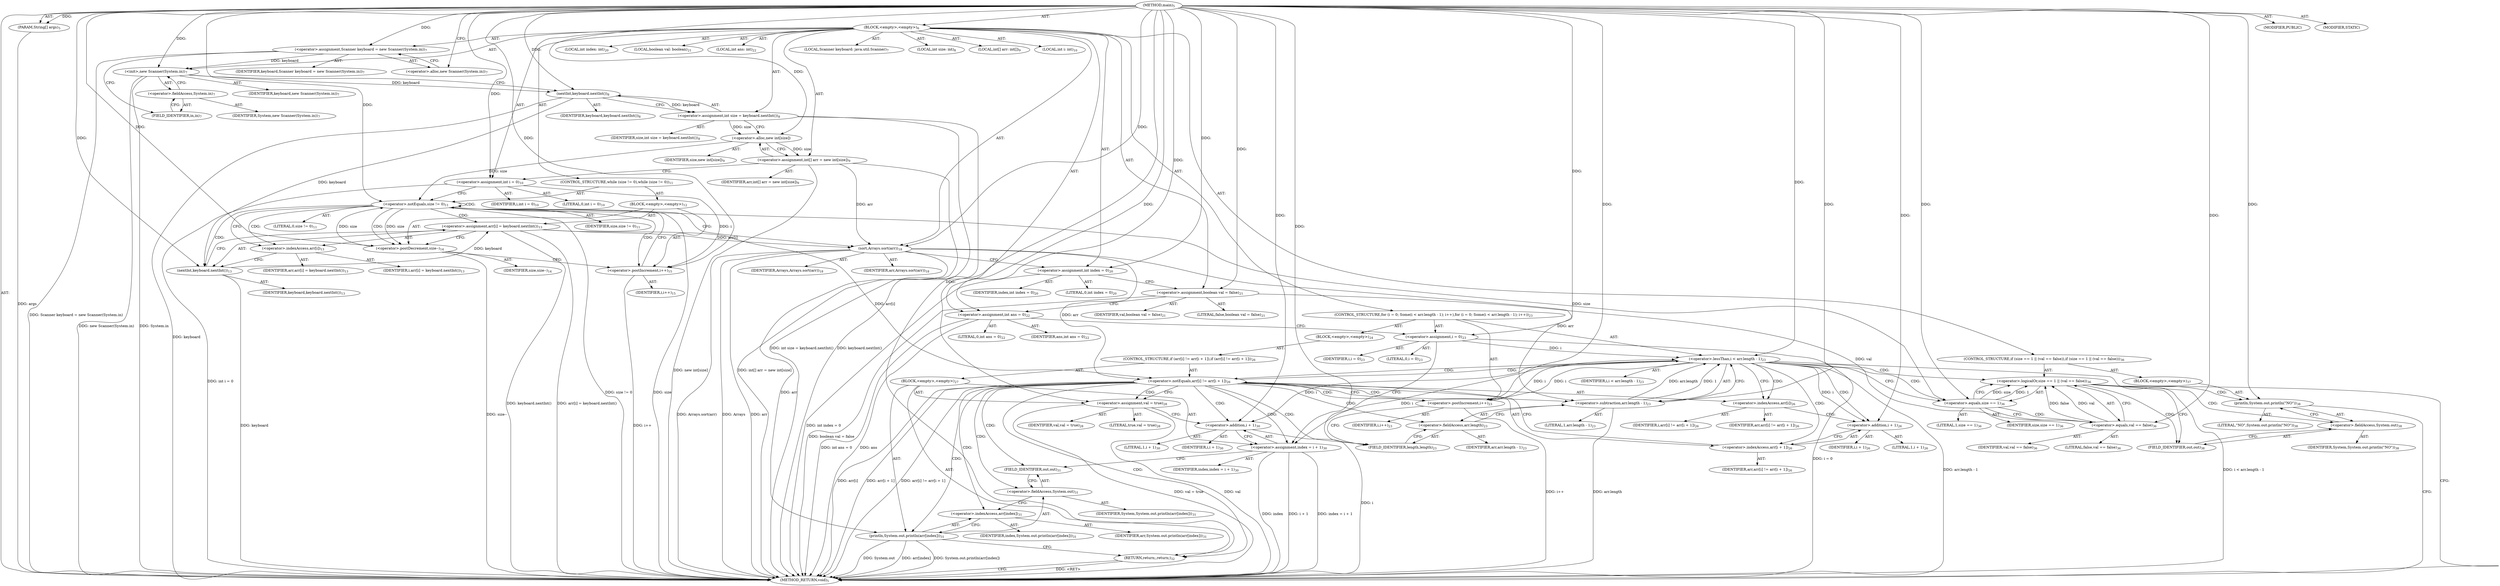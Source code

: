 digraph "main" {  
"19" [label = <(METHOD,main)<SUB>5</SUB>> ]
"20" [label = <(PARAM,String[] args)<SUB>5</SUB>> ]
"21" [label = <(BLOCK,&lt;empty&gt;,&lt;empty&gt;)<SUB>6</SUB>> ]
"4" [label = <(LOCAL,Scanner keyboard: java.util.Scanner)<SUB>7</SUB>> ]
"22" [label = <(&lt;operator&gt;.assignment,Scanner keyboard = new Scanner(System.in))<SUB>7</SUB>> ]
"23" [label = <(IDENTIFIER,keyboard,Scanner keyboard = new Scanner(System.in))<SUB>7</SUB>> ]
"24" [label = <(&lt;operator&gt;.alloc,new Scanner(System.in))<SUB>7</SUB>> ]
"25" [label = <(&lt;init&gt;,new Scanner(System.in))<SUB>7</SUB>> ]
"3" [label = <(IDENTIFIER,keyboard,new Scanner(System.in))<SUB>7</SUB>> ]
"26" [label = <(&lt;operator&gt;.fieldAccess,System.in)<SUB>7</SUB>> ]
"27" [label = <(IDENTIFIER,System,new Scanner(System.in))<SUB>7</SUB>> ]
"28" [label = <(FIELD_IDENTIFIER,in,in)<SUB>7</SUB>> ]
"29" [label = <(LOCAL,int size: int)<SUB>8</SUB>> ]
"30" [label = <(&lt;operator&gt;.assignment,int size = keyboard.nextInt())<SUB>8</SUB>> ]
"31" [label = <(IDENTIFIER,size,int size = keyboard.nextInt())<SUB>8</SUB>> ]
"32" [label = <(nextInt,keyboard.nextInt())<SUB>8</SUB>> ]
"33" [label = <(IDENTIFIER,keyboard,keyboard.nextInt())<SUB>8</SUB>> ]
"34" [label = <(LOCAL,int[] arr: int[])<SUB>9</SUB>> ]
"35" [label = <(&lt;operator&gt;.assignment,int[] arr = new int[size])<SUB>9</SUB>> ]
"36" [label = <(IDENTIFIER,arr,int[] arr = new int[size])<SUB>9</SUB>> ]
"37" [label = <(&lt;operator&gt;.alloc,new int[size])> ]
"38" [label = <(IDENTIFIER,size,new int[size])<SUB>9</SUB>> ]
"39" [label = <(LOCAL,int i: int)<SUB>10</SUB>> ]
"40" [label = <(&lt;operator&gt;.assignment,int i = 0)<SUB>10</SUB>> ]
"41" [label = <(IDENTIFIER,i,int i = 0)<SUB>10</SUB>> ]
"42" [label = <(LITERAL,0,int i = 0)<SUB>10</SUB>> ]
"43" [label = <(CONTROL_STRUCTURE,while (size != 0),while (size != 0))<SUB>11</SUB>> ]
"44" [label = <(&lt;operator&gt;.notEquals,size != 0)<SUB>11</SUB>> ]
"45" [label = <(IDENTIFIER,size,size != 0)<SUB>11</SUB>> ]
"46" [label = <(LITERAL,0,size != 0)<SUB>11</SUB>> ]
"47" [label = <(BLOCK,&lt;empty&gt;,&lt;empty&gt;)<SUB>12</SUB>> ]
"48" [label = <(&lt;operator&gt;.assignment,arr[i] = keyboard.nextInt())<SUB>13</SUB>> ]
"49" [label = <(&lt;operator&gt;.indexAccess,arr[i])<SUB>13</SUB>> ]
"50" [label = <(IDENTIFIER,arr,arr[i] = keyboard.nextInt())<SUB>13</SUB>> ]
"51" [label = <(IDENTIFIER,i,arr[i] = keyboard.nextInt())<SUB>13</SUB>> ]
"52" [label = <(nextInt,keyboard.nextInt())<SUB>13</SUB>> ]
"53" [label = <(IDENTIFIER,keyboard,keyboard.nextInt())<SUB>13</SUB>> ]
"54" [label = <(&lt;operator&gt;.postDecrement,size--)<SUB>14</SUB>> ]
"55" [label = <(IDENTIFIER,size,size--)<SUB>14</SUB>> ]
"56" [label = <(&lt;operator&gt;.postIncrement,i++)<SUB>15</SUB>> ]
"57" [label = <(IDENTIFIER,i,i++)<SUB>15</SUB>> ]
"58" [label = <(sort,Arrays.sort(arr))<SUB>18</SUB>> ]
"59" [label = <(IDENTIFIER,Arrays,Arrays.sort(arr))<SUB>18</SUB>> ]
"60" [label = <(IDENTIFIER,arr,Arrays.sort(arr))<SUB>18</SUB>> ]
"61" [label = <(LOCAL,int index: int)<SUB>20</SUB>> ]
"62" [label = <(&lt;operator&gt;.assignment,int index = 0)<SUB>20</SUB>> ]
"63" [label = <(IDENTIFIER,index,int index = 0)<SUB>20</SUB>> ]
"64" [label = <(LITERAL,0,int index = 0)<SUB>20</SUB>> ]
"65" [label = <(LOCAL,boolean val: boolean)<SUB>21</SUB>> ]
"66" [label = <(&lt;operator&gt;.assignment,boolean val = false)<SUB>21</SUB>> ]
"67" [label = <(IDENTIFIER,val,boolean val = false)<SUB>21</SUB>> ]
"68" [label = <(LITERAL,false,boolean val = false)<SUB>21</SUB>> ]
"69" [label = <(LOCAL,int ans: int)<SUB>22</SUB>> ]
"70" [label = <(&lt;operator&gt;.assignment,int ans = 0)<SUB>22</SUB>> ]
"71" [label = <(IDENTIFIER,ans,int ans = 0)<SUB>22</SUB>> ]
"72" [label = <(LITERAL,0,int ans = 0)<SUB>22</SUB>> ]
"73" [label = <(CONTROL_STRUCTURE,for (i = 0; Some(i &lt; arr.length - 1); i++),for (i = 0; Some(i &lt; arr.length - 1); i++))<SUB>23</SUB>> ]
"74" [label = <(&lt;operator&gt;.assignment,i = 0)<SUB>23</SUB>> ]
"75" [label = <(IDENTIFIER,i,i = 0)<SUB>23</SUB>> ]
"76" [label = <(LITERAL,0,i = 0)<SUB>23</SUB>> ]
"77" [label = <(&lt;operator&gt;.lessThan,i &lt; arr.length - 1)<SUB>23</SUB>> ]
"78" [label = <(IDENTIFIER,i,i &lt; arr.length - 1)<SUB>23</SUB>> ]
"79" [label = <(&lt;operator&gt;.subtraction,arr.length - 1)<SUB>23</SUB>> ]
"80" [label = <(&lt;operator&gt;.fieldAccess,arr.length)<SUB>23</SUB>> ]
"81" [label = <(IDENTIFIER,arr,arr.length - 1)<SUB>23</SUB>> ]
"82" [label = <(FIELD_IDENTIFIER,length,length)<SUB>23</SUB>> ]
"83" [label = <(LITERAL,1,arr.length - 1)<SUB>23</SUB>> ]
"84" [label = <(&lt;operator&gt;.postIncrement,i++)<SUB>23</SUB>> ]
"85" [label = <(IDENTIFIER,i,i++)<SUB>23</SUB>> ]
"86" [label = <(BLOCK,&lt;empty&gt;,&lt;empty&gt;)<SUB>24</SUB>> ]
"87" [label = <(CONTROL_STRUCTURE,if (arr[i] != arr[i + 1]),if (arr[i] != arr[i + 1]))<SUB>26</SUB>> ]
"88" [label = <(&lt;operator&gt;.notEquals,arr[i] != arr[i + 1])<SUB>26</SUB>> ]
"89" [label = <(&lt;operator&gt;.indexAccess,arr[i])<SUB>26</SUB>> ]
"90" [label = <(IDENTIFIER,arr,arr[i] != arr[i + 1])<SUB>26</SUB>> ]
"91" [label = <(IDENTIFIER,i,arr[i] != arr[i + 1])<SUB>26</SUB>> ]
"92" [label = <(&lt;operator&gt;.indexAccess,arr[i + 1])<SUB>26</SUB>> ]
"93" [label = <(IDENTIFIER,arr,arr[i] != arr[i + 1])<SUB>26</SUB>> ]
"94" [label = <(&lt;operator&gt;.addition,i + 1)<SUB>26</SUB>> ]
"95" [label = <(IDENTIFIER,i,i + 1)<SUB>26</SUB>> ]
"96" [label = <(LITERAL,1,i + 1)<SUB>26</SUB>> ]
"97" [label = <(BLOCK,&lt;empty&gt;,&lt;empty&gt;)<SUB>27</SUB>> ]
"98" [label = <(&lt;operator&gt;.assignment,val = true)<SUB>28</SUB>> ]
"99" [label = <(IDENTIFIER,val,val = true)<SUB>28</SUB>> ]
"100" [label = <(LITERAL,true,val = true)<SUB>28</SUB>> ]
"101" [label = <(&lt;operator&gt;.assignment,index = i + 1)<SUB>30</SUB>> ]
"102" [label = <(IDENTIFIER,index,index = i + 1)<SUB>30</SUB>> ]
"103" [label = <(&lt;operator&gt;.addition,i + 1)<SUB>30</SUB>> ]
"104" [label = <(IDENTIFIER,i,i + 1)<SUB>30</SUB>> ]
"105" [label = <(LITERAL,1,i + 1)<SUB>30</SUB>> ]
"106" [label = <(println,System.out.println(arr[index]))<SUB>31</SUB>> ]
"107" [label = <(&lt;operator&gt;.fieldAccess,System.out)<SUB>31</SUB>> ]
"108" [label = <(IDENTIFIER,System,System.out.println(arr[index]))<SUB>31</SUB>> ]
"109" [label = <(FIELD_IDENTIFIER,out,out)<SUB>31</SUB>> ]
"110" [label = <(&lt;operator&gt;.indexAccess,arr[index])<SUB>31</SUB>> ]
"111" [label = <(IDENTIFIER,arr,System.out.println(arr[index]))<SUB>31</SUB>> ]
"112" [label = <(IDENTIFIER,index,System.out.println(arr[index]))<SUB>31</SUB>> ]
"113" [label = <(RETURN,return;,return;)<SUB>32</SUB>> ]
"114" [label = <(CONTROL_STRUCTURE,if (size == 1 || (val == false)),if (size == 1 || (val == false)))<SUB>36</SUB>> ]
"115" [label = <(&lt;operator&gt;.logicalOr,size == 1 || (val == false))<SUB>36</SUB>> ]
"116" [label = <(&lt;operator&gt;.equals,size == 1)<SUB>36</SUB>> ]
"117" [label = <(IDENTIFIER,size,size == 1)<SUB>36</SUB>> ]
"118" [label = <(LITERAL,1,size == 1)<SUB>36</SUB>> ]
"119" [label = <(&lt;operator&gt;.equals,val == false)<SUB>36</SUB>> ]
"120" [label = <(IDENTIFIER,val,val == false)<SUB>36</SUB>> ]
"121" [label = <(LITERAL,false,val == false)<SUB>36</SUB>> ]
"122" [label = <(BLOCK,&lt;empty&gt;,&lt;empty&gt;)<SUB>37</SUB>> ]
"123" [label = <(println,System.out.println(&quot;NO&quot;))<SUB>38</SUB>> ]
"124" [label = <(&lt;operator&gt;.fieldAccess,System.out)<SUB>38</SUB>> ]
"125" [label = <(IDENTIFIER,System,System.out.println(&quot;NO&quot;))<SUB>38</SUB>> ]
"126" [label = <(FIELD_IDENTIFIER,out,out)<SUB>38</SUB>> ]
"127" [label = <(LITERAL,&quot;NO&quot;,System.out.println(&quot;NO&quot;))<SUB>38</SUB>> ]
"128" [label = <(MODIFIER,PUBLIC)> ]
"129" [label = <(MODIFIER,STATIC)> ]
"130" [label = <(METHOD_RETURN,void)<SUB>5</SUB>> ]
  "19" -> "20"  [ label = "AST: "] 
  "19" -> "21"  [ label = "AST: "] 
  "19" -> "128"  [ label = "AST: "] 
  "19" -> "129"  [ label = "AST: "] 
  "19" -> "130"  [ label = "AST: "] 
  "21" -> "4"  [ label = "AST: "] 
  "21" -> "22"  [ label = "AST: "] 
  "21" -> "25"  [ label = "AST: "] 
  "21" -> "29"  [ label = "AST: "] 
  "21" -> "30"  [ label = "AST: "] 
  "21" -> "34"  [ label = "AST: "] 
  "21" -> "35"  [ label = "AST: "] 
  "21" -> "39"  [ label = "AST: "] 
  "21" -> "40"  [ label = "AST: "] 
  "21" -> "43"  [ label = "AST: "] 
  "21" -> "58"  [ label = "AST: "] 
  "21" -> "61"  [ label = "AST: "] 
  "21" -> "62"  [ label = "AST: "] 
  "21" -> "65"  [ label = "AST: "] 
  "21" -> "66"  [ label = "AST: "] 
  "21" -> "69"  [ label = "AST: "] 
  "21" -> "70"  [ label = "AST: "] 
  "21" -> "73"  [ label = "AST: "] 
  "21" -> "114"  [ label = "AST: "] 
  "22" -> "23"  [ label = "AST: "] 
  "22" -> "24"  [ label = "AST: "] 
  "25" -> "3"  [ label = "AST: "] 
  "25" -> "26"  [ label = "AST: "] 
  "26" -> "27"  [ label = "AST: "] 
  "26" -> "28"  [ label = "AST: "] 
  "30" -> "31"  [ label = "AST: "] 
  "30" -> "32"  [ label = "AST: "] 
  "32" -> "33"  [ label = "AST: "] 
  "35" -> "36"  [ label = "AST: "] 
  "35" -> "37"  [ label = "AST: "] 
  "37" -> "38"  [ label = "AST: "] 
  "40" -> "41"  [ label = "AST: "] 
  "40" -> "42"  [ label = "AST: "] 
  "43" -> "44"  [ label = "AST: "] 
  "43" -> "47"  [ label = "AST: "] 
  "44" -> "45"  [ label = "AST: "] 
  "44" -> "46"  [ label = "AST: "] 
  "47" -> "48"  [ label = "AST: "] 
  "47" -> "54"  [ label = "AST: "] 
  "47" -> "56"  [ label = "AST: "] 
  "48" -> "49"  [ label = "AST: "] 
  "48" -> "52"  [ label = "AST: "] 
  "49" -> "50"  [ label = "AST: "] 
  "49" -> "51"  [ label = "AST: "] 
  "52" -> "53"  [ label = "AST: "] 
  "54" -> "55"  [ label = "AST: "] 
  "56" -> "57"  [ label = "AST: "] 
  "58" -> "59"  [ label = "AST: "] 
  "58" -> "60"  [ label = "AST: "] 
  "62" -> "63"  [ label = "AST: "] 
  "62" -> "64"  [ label = "AST: "] 
  "66" -> "67"  [ label = "AST: "] 
  "66" -> "68"  [ label = "AST: "] 
  "70" -> "71"  [ label = "AST: "] 
  "70" -> "72"  [ label = "AST: "] 
  "73" -> "74"  [ label = "AST: "] 
  "73" -> "77"  [ label = "AST: "] 
  "73" -> "84"  [ label = "AST: "] 
  "73" -> "86"  [ label = "AST: "] 
  "74" -> "75"  [ label = "AST: "] 
  "74" -> "76"  [ label = "AST: "] 
  "77" -> "78"  [ label = "AST: "] 
  "77" -> "79"  [ label = "AST: "] 
  "79" -> "80"  [ label = "AST: "] 
  "79" -> "83"  [ label = "AST: "] 
  "80" -> "81"  [ label = "AST: "] 
  "80" -> "82"  [ label = "AST: "] 
  "84" -> "85"  [ label = "AST: "] 
  "86" -> "87"  [ label = "AST: "] 
  "87" -> "88"  [ label = "AST: "] 
  "87" -> "97"  [ label = "AST: "] 
  "88" -> "89"  [ label = "AST: "] 
  "88" -> "92"  [ label = "AST: "] 
  "89" -> "90"  [ label = "AST: "] 
  "89" -> "91"  [ label = "AST: "] 
  "92" -> "93"  [ label = "AST: "] 
  "92" -> "94"  [ label = "AST: "] 
  "94" -> "95"  [ label = "AST: "] 
  "94" -> "96"  [ label = "AST: "] 
  "97" -> "98"  [ label = "AST: "] 
  "97" -> "101"  [ label = "AST: "] 
  "97" -> "106"  [ label = "AST: "] 
  "97" -> "113"  [ label = "AST: "] 
  "98" -> "99"  [ label = "AST: "] 
  "98" -> "100"  [ label = "AST: "] 
  "101" -> "102"  [ label = "AST: "] 
  "101" -> "103"  [ label = "AST: "] 
  "103" -> "104"  [ label = "AST: "] 
  "103" -> "105"  [ label = "AST: "] 
  "106" -> "107"  [ label = "AST: "] 
  "106" -> "110"  [ label = "AST: "] 
  "107" -> "108"  [ label = "AST: "] 
  "107" -> "109"  [ label = "AST: "] 
  "110" -> "111"  [ label = "AST: "] 
  "110" -> "112"  [ label = "AST: "] 
  "114" -> "115"  [ label = "AST: "] 
  "114" -> "122"  [ label = "AST: "] 
  "115" -> "116"  [ label = "AST: "] 
  "115" -> "119"  [ label = "AST: "] 
  "116" -> "117"  [ label = "AST: "] 
  "116" -> "118"  [ label = "AST: "] 
  "119" -> "120"  [ label = "AST: "] 
  "119" -> "121"  [ label = "AST: "] 
  "122" -> "123"  [ label = "AST: "] 
  "123" -> "124"  [ label = "AST: "] 
  "123" -> "127"  [ label = "AST: "] 
  "124" -> "125"  [ label = "AST: "] 
  "124" -> "126"  [ label = "AST: "] 
  "22" -> "28"  [ label = "CFG: "] 
  "25" -> "32"  [ label = "CFG: "] 
  "30" -> "37"  [ label = "CFG: "] 
  "35" -> "40"  [ label = "CFG: "] 
  "40" -> "44"  [ label = "CFG: "] 
  "58" -> "62"  [ label = "CFG: "] 
  "62" -> "66"  [ label = "CFG: "] 
  "66" -> "70"  [ label = "CFG: "] 
  "70" -> "74"  [ label = "CFG: "] 
  "24" -> "22"  [ label = "CFG: "] 
  "26" -> "25"  [ label = "CFG: "] 
  "32" -> "30"  [ label = "CFG: "] 
  "37" -> "35"  [ label = "CFG: "] 
  "44" -> "49"  [ label = "CFG: "] 
  "44" -> "58"  [ label = "CFG: "] 
  "74" -> "82"  [ label = "CFG: "] 
  "77" -> "89"  [ label = "CFG: "] 
  "77" -> "116"  [ label = "CFG: "] 
  "84" -> "82"  [ label = "CFG: "] 
  "115" -> "130"  [ label = "CFG: "] 
  "115" -> "126"  [ label = "CFG: "] 
  "28" -> "26"  [ label = "CFG: "] 
  "48" -> "54"  [ label = "CFG: "] 
  "54" -> "56"  [ label = "CFG: "] 
  "56" -> "44"  [ label = "CFG: "] 
  "79" -> "77"  [ label = "CFG: "] 
  "116" -> "115"  [ label = "CFG: "] 
  "116" -> "119"  [ label = "CFG: "] 
  "119" -> "115"  [ label = "CFG: "] 
  "123" -> "130"  [ label = "CFG: "] 
  "49" -> "52"  [ label = "CFG: "] 
  "52" -> "48"  [ label = "CFG: "] 
  "80" -> "79"  [ label = "CFG: "] 
  "88" -> "98"  [ label = "CFG: "] 
  "88" -> "84"  [ label = "CFG: "] 
  "124" -> "123"  [ label = "CFG: "] 
  "82" -> "80"  [ label = "CFG: "] 
  "89" -> "94"  [ label = "CFG: "] 
  "92" -> "88"  [ label = "CFG: "] 
  "98" -> "103"  [ label = "CFG: "] 
  "101" -> "109"  [ label = "CFG: "] 
  "106" -> "113"  [ label = "CFG: "] 
  "113" -> "130"  [ label = "CFG: "] 
  "126" -> "124"  [ label = "CFG: "] 
  "94" -> "92"  [ label = "CFG: "] 
  "103" -> "101"  [ label = "CFG: "] 
  "107" -> "110"  [ label = "CFG: "] 
  "110" -> "106"  [ label = "CFG: "] 
  "109" -> "107"  [ label = "CFG: "] 
  "19" -> "24"  [ label = "CFG: "] 
  "113" -> "130"  [ label = "DDG: &lt;RET&gt;"] 
  "20" -> "130"  [ label = "DDG: args"] 
  "22" -> "130"  [ label = "DDG: Scanner keyboard = new Scanner(System.in)"] 
  "25" -> "130"  [ label = "DDG: System.in"] 
  "25" -> "130"  [ label = "DDG: new Scanner(System.in)"] 
  "32" -> "130"  [ label = "DDG: keyboard"] 
  "30" -> "130"  [ label = "DDG: keyboard.nextInt()"] 
  "30" -> "130"  [ label = "DDG: int size = keyboard.nextInt()"] 
  "35" -> "130"  [ label = "DDG: new int[size]"] 
  "35" -> "130"  [ label = "DDG: int[] arr = new int[size]"] 
  "40" -> "130"  [ label = "DDG: int i = 0"] 
  "44" -> "130"  [ label = "DDG: size"] 
  "44" -> "130"  [ label = "DDG: size != 0"] 
  "58" -> "130"  [ label = "DDG: arr"] 
  "58" -> "130"  [ label = "DDG: Arrays.sort(arr)"] 
  "62" -> "130"  [ label = "DDG: int index = 0"] 
  "66" -> "130"  [ label = "DDG: boolean val = false"] 
  "70" -> "130"  [ label = "DDG: ans"] 
  "70" -> "130"  [ label = "DDG: int ans = 0"] 
  "74" -> "130"  [ label = "DDG: i = 0"] 
  "79" -> "130"  [ label = "DDG: arr.length"] 
  "77" -> "130"  [ label = "DDG: arr.length - 1"] 
  "77" -> "130"  [ label = "DDG: i &lt; arr.length - 1"] 
  "88" -> "130"  [ label = "DDG: arr[i]"] 
  "88" -> "130"  [ label = "DDG: arr[i + 1]"] 
  "88" -> "130"  [ label = "DDG: arr[i] != arr[i + 1]"] 
  "84" -> "130"  [ label = "DDG: i++"] 
  "98" -> "130"  [ label = "DDG: val"] 
  "98" -> "130"  [ label = "DDG: val = true"] 
  "101" -> "130"  [ label = "DDG: index"] 
  "103" -> "130"  [ label = "DDG: i"] 
  "101" -> "130"  [ label = "DDG: i + 1"] 
  "101" -> "130"  [ label = "DDG: index = i + 1"] 
  "106" -> "130"  [ label = "DDG: System.out"] 
  "106" -> "130"  [ label = "DDG: arr[index]"] 
  "106" -> "130"  [ label = "DDG: System.out.println(arr[index])"] 
  "52" -> "130"  [ label = "DDG: keyboard"] 
  "48" -> "130"  [ label = "DDG: keyboard.nextInt()"] 
  "48" -> "130"  [ label = "DDG: arr[i] = keyboard.nextInt()"] 
  "54" -> "130"  [ label = "DDG: size--"] 
  "56" -> "130"  [ label = "DDG: i++"] 
  "58" -> "130"  [ label = "DDG: Arrays"] 
  "19" -> "20"  [ label = "DDG: "] 
  "19" -> "22"  [ label = "DDG: "] 
  "32" -> "30"  [ label = "DDG: keyboard"] 
  "37" -> "35"  [ label = "DDG: size"] 
  "19" -> "40"  [ label = "DDG: "] 
  "19" -> "62"  [ label = "DDG: "] 
  "19" -> "66"  [ label = "DDG: "] 
  "19" -> "70"  [ label = "DDG: "] 
  "22" -> "25"  [ label = "DDG: keyboard"] 
  "19" -> "25"  [ label = "DDG: "] 
  "19" -> "58"  [ label = "DDG: "] 
  "35" -> "58"  [ label = "DDG: arr"] 
  "48" -> "58"  [ label = "DDG: arr[i]"] 
  "19" -> "74"  [ label = "DDG: "] 
  "25" -> "32"  [ label = "DDG: keyboard"] 
  "19" -> "32"  [ label = "DDG: "] 
  "30" -> "37"  [ label = "DDG: size"] 
  "19" -> "37"  [ label = "DDG: "] 
  "37" -> "44"  [ label = "DDG: size"] 
  "54" -> "44"  [ label = "DDG: size"] 
  "19" -> "44"  [ label = "DDG: "] 
  "52" -> "48"  [ label = "DDG: keyboard"] 
  "74" -> "77"  [ label = "DDG: i"] 
  "84" -> "77"  [ label = "DDG: i"] 
  "19" -> "77"  [ label = "DDG: "] 
  "79" -> "77"  [ label = "DDG: arr.length"] 
  "79" -> "77"  [ label = "DDG: 1"] 
  "19" -> "84"  [ label = "DDG: "] 
  "77" -> "84"  [ label = "DDG: i"] 
  "116" -> "115"  [ label = "DDG: size"] 
  "116" -> "115"  [ label = "DDG: 1"] 
  "119" -> "115"  [ label = "DDG: val"] 
  "119" -> "115"  [ label = "DDG: false"] 
  "44" -> "54"  [ label = "DDG: size"] 
  "19" -> "54"  [ label = "DDG: "] 
  "40" -> "56"  [ label = "DDG: i"] 
  "19" -> "56"  [ label = "DDG: "] 
  "58" -> "79"  [ label = "DDG: arr"] 
  "19" -> "79"  [ label = "DDG: "] 
  "44" -> "116"  [ label = "DDG: size"] 
  "19" -> "116"  [ label = "DDG: "] 
  "66" -> "119"  [ label = "DDG: val"] 
  "19" -> "119"  [ label = "DDG: "] 
  "19" -> "123"  [ label = "DDG: "] 
  "32" -> "52"  [ label = "DDG: keyboard"] 
  "19" -> "52"  [ label = "DDG: "] 
  "58" -> "88"  [ label = "DDG: arr"] 
  "48" -> "88"  [ label = "DDG: arr[i]"] 
  "19" -> "98"  [ label = "DDG: "] 
  "19" -> "101"  [ label = "DDG: "] 
  "77" -> "101"  [ label = "DDG: i"] 
  "19" -> "113"  [ label = "DDG: "] 
  "58" -> "106"  [ label = "DDG: arr"] 
  "77" -> "94"  [ label = "DDG: i"] 
  "19" -> "94"  [ label = "DDG: "] 
  "19" -> "103"  [ label = "DDG: "] 
  "77" -> "103"  [ label = "DDG: i"] 
  "44" -> "48"  [ label = "CDG: "] 
  "44" -> "49"  [ label = "CDG: "] 
  "44" -> "52"  [ label = "CDG: "] 
  "44" -> "56"  [ label = "CDG: "] 
  "44" -> "44"  [ label = "CDG: "] 
  "44" -> "54"  [ label = "CDG: "] 
  "77" -> "94"  [ label = "CDG: "] 
  "77" -> "115"  [ label = "CDG: "] 
  "77" -> "89"  [ label = "CDG: "] 
  "77" -> "116"  [ label = "CDG: "] 
  "77" -> "92"  [ label = "CDG: "] 
  "77" -> "88"  [ label = "CDG: "] 
  "115" -> "123"  [ label = "CDG: "] 
  "115" -> "126"  [ label = "CDG: "] 
  "115" -> "124"  [ label = "CDG: "] 
  "116" -> "119"  [ label = "CDG: "] 
  "88" -> "107"  [ label = "CDG: "] 
  "88" -> "77"  [ label = "CDG: "] 
  "88" -> "98"  [ label = "CDG: "] 
  "88" -> "113"  [ label = "CDG: "] 
  "88" -> "84"  [ label = "CDG: "] 
  "88" -> "103"  [ label = "CDG: "] 
  "88" -> "106"  [ label = "CDG: "] 
  "88" -> "82"  [ label = "CDG: "] 
  "88" -> "101"  [ label = "CDG: "] 
  "88" -> "79"  [ label = "CDG: "] 
  "88" -> "80"  [ label = "CDG: "] 
  "88" -> "110"  [ label = "CDG: "] 
  "88" -> "109"  [ label = "CDG: "] 
}
